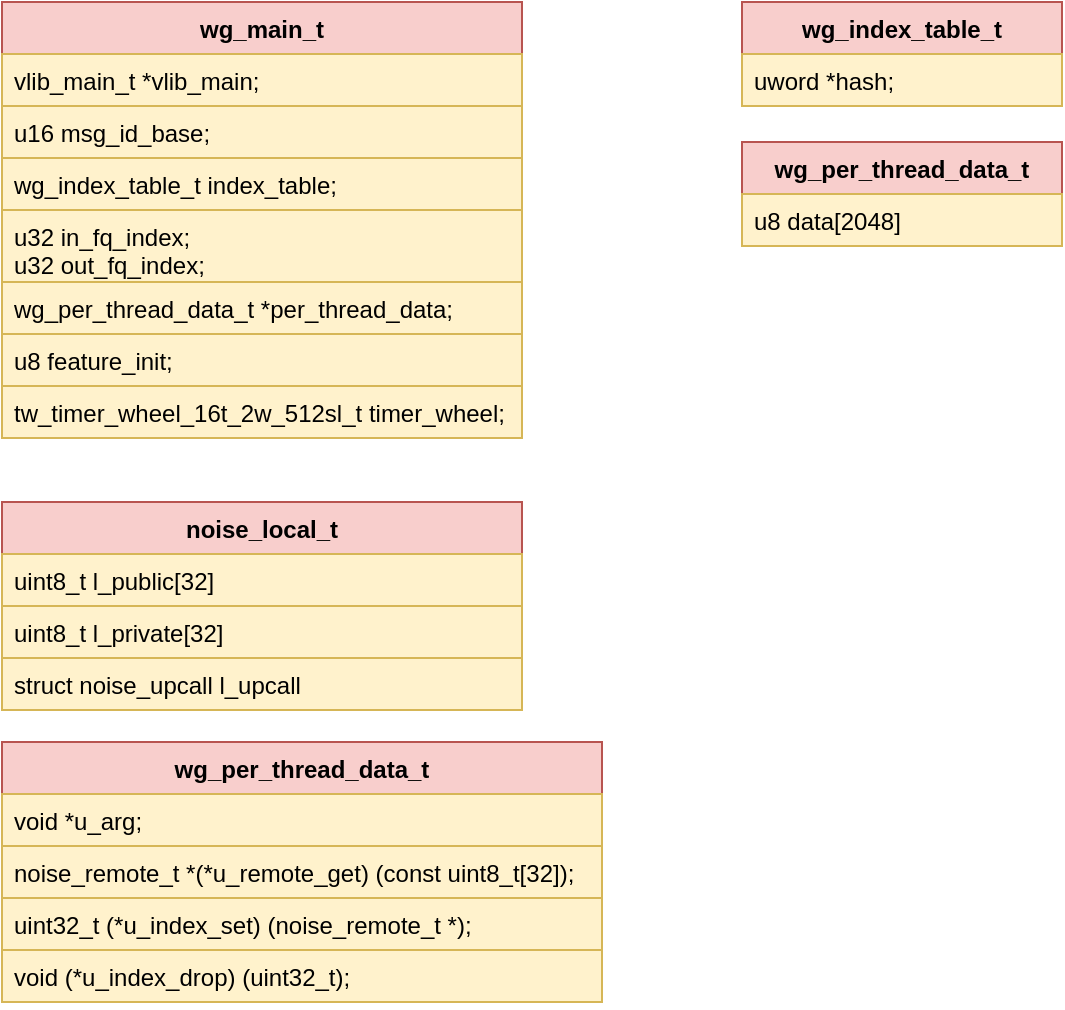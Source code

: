 <mxfile version="15.7.0" type="github">
  <diagram id="7AvQUt7DT94bOIP2M_y_" name="Page-1">
    <mxGraphModel dx="782" dy="436" grid="1" gridSize="10" guides="1" tooltips="1" connect="1" arrows="1" fold="1" page="1" pageScale="1" pageWidth="827" pageHeight="1169" math="0" shadow="0">
      <root>
        <mxCell id="0" />
        <mxCell id="1" parent="0" />
        <mxCell id="nrJYDSRIosnN7z2e5aEC-1" value="wg_main_t" style="swimlane;fontStyle=1;align=center;verticalAlign=top;childLayout=stackLayout;horizontal=1;startSize=26;horizontalStack=0;resizeParent=1;resizeParentMax=0;resizeLast=0;collapsible=1;marginBottom=0;fillColor=#f8cecc;strokeColor=#b85450;" vertex="1" parent="1">
          <mxGeometry x="70" y="150" width="260" height="218" as="geometry" />
        </mxCell>
        <mxCell id="nrJYDSRIosnN7z2e5aEC-2" value="vlib_main_t *vlib_main;" style="text;strokeColor=#d6b656;fillColor=#fff2cc;align=left;verticalAlign=top;spacingLeft=4;spacingRight=4;overflow=hidden;rotatable=0;points=[[0,0.5],[1,0.5]];portConstraint=eastwest;" vertex="1" parent="nrJYDSRIosnN7z2e5aEC-1">
          <mxGeometry y="26" width="260" height="26" as="geometry" />
        </mxCell>
        <mxCell id="nrJYDSRIosnN7z2e5aEC-4" value="u16 msg_id_base;" style="text;strokeColor=#d6b656;fillColor=#fff2cc;align=left;verticalAlign=top;spacingLeft=4;spacingRight=4;overflow=hidden;rotatable=0;points=[[0,0.5],[1,0.5]];portConstraint=eastwest;" vertex="1" parent="nrJYDSRIosnN7z2e5aEC-1">
          <mxGeometry y="52" width="260" height="26" as="geometry" />
        </mxCell>
        <mxCell id="nrJYDSRIosnN7z2e5aEC-5" value="wg_index_table_t index_table;" style="text;strokeColor=#d6b656;fillColor=#fff2cc;align=left;verticalAlign=top;spacingLeft=4;spacingRight=4;overflow=hidden;rotatable=0;points=[[0,0.5],[1,0.5]];portConstraint=eastwest;" vertex="1" parent="nrJYDSRIosnN7z2e5aEC-1">
          <mxGeometry y="78" width="260" height="26" as="geometry" />
        </mxCell>
        <mxCell id="nrJYDSRIosnN7z2e5aEC-6" value="u32 in_fq_index;&#xa;u32 out_fq_index;" style="text;strokeColor=#d6b656;fillColor=#fff2cc;align=left;verticalAlign=top;spacingLeft=4;spacingRight=4;overflow=hidden;rotatable=0;points=[[0,0.5],[1,0.5]];portConstraint=eastwest;" vertex="1" parent="nrJYDSRIosnN7z2e5aEC-1">
          <mxGeometry y="104" width="260" height="36" as="geometry" />
        </mxCell>
        <mxCell id="nrJYDSRIosnN7z2e5aEC-7" value="wg_per_thread_data_t *per_thread_data;" style="text;strokeColor=#d6b656;fillColor=#fff2cc;align=left;verticalAlign=top;spacingLeft=4;spacingRight=4;overflow=hidden;rotatable=0;points=[[0,0.5],[1,0.5]];portConstraint=eastwest;" vertex="1" parent="nrJYDSRIosnN7z2e5aEC-1">
          <mxGeometry y="140" width="260" height="26" as="geometry" />
        </mxCell>
        <mxCell id="nrJYDSRIosnN7z2e5aEC-8" value="u8 feature_init;" style="text;strokeColor=#d6b656;fillColor=#fff2cc;align=left;verticalAlign=top;spacingLeft=4;spacingRight=4;overflow=hidden;rotatable=0;points=[[0,0.5],[1,0.5]];portConstraint=eastwest;" vertex="1" parent="nrJYDSRIosnN7z2e5aEC-1">
          <mxGeometry y="166" width="260" height="26" as="geometry" />
        </mxCell>
        <mxCell id="nrJYDSRIosnN7z2e5aEC-9" value="tw_timer_wheel_16t_2w_512sl_t timer_wheel;" style="text;strokeColor=#d6b656;fillColor=#fff2cc;align=left;verticalAlign=top;spacingLeft=4;spacingRight=4;overflow=hidden;rotatable=0;points=[[0,0.5],[1,0.5]];portConstraint=eastwest;" vertex="1" parent="nrJYDSRIosnN7z2e5aEC-1">
          <mxGeometry y="192" width="260" height="26" as="geometry" />
        </mxCell>
        <mxCell id="nrJYDSRIosnN7z2e5aEC-10" value="wg_index_table_t" style="swimlane;fontStyle=1;align=center;verticalAlign=top;childLayout=stackLayout;horizontal=1;startSize=26;horizontalStack=0;resizeParent=1;resizeParentMax=0;resizeLast=0;collapsible=1;marginBottom=0;fillColor=#f8cecc;strokeColor=#b85450;" vertex="1" parent="1">
          <mxGeometry x="440" y="150" width="160" height="52" as="geometry" />
        </mxCell>
        <mxCell id="nrJYDSRIosnN7z2e5aEC-11" value="uword *hash;" style="text;strokeColor=#d6b656;fillColor=#fff2cc;align=left;verticalAlign=top;spacingLeft=4;spacingRight=4;overflow=hidden;rotatable=0;points=[[0,0.5],[1,0.5]];portConstraint=eastwest;" vertex="1" parent="nrJYDSRIosnN7z2e5aEC-10">
          <mxGeometry y="26" width="160" height="26" as="geometry" />
        </mxCell>
        <mxCell id="nrJYDSRIosnN7z2e5aEC-14" value="wg_per_thread_data_t" style="swimlane;fontStyle=1;align=center;verticalAlign=top;childLayout=stackLayout;horizontal=1;startSize=26;horizontalStack=0;resizeParent=1;resizeParentMax=0;resizeLast=0;collapsible=1;marginBottom=0;fillColor=#f8cecc;strokeColor=#b85450;" vertex="1" parent="1">
          <mxGeometry x="440" y="220" width="160" height="52" as="geometry" />
        </mxCell>
        <mxCell id="nrJYDSRIosnN7z2e5aEC-15" value="u8 data[2048]" style="text;strokeColor=#d6b656;fillColor=#fff2cc;align=left;verticalAlign=top;spacingLeft=4;spacingRight=4;overflow=hidden;rotatable=0;points=[[0,0.5],[1,0.5]];portConstraint=eastwest;" vertex="1" parent="nrJYDSRIosnN7z2e5aEC-14">
          <mxGeometry y="26" width="160" height="26" as="geometry" />
        </mxCell>
        <mxCell id="nrJYDSRIosnN7z2e5aEC-16" value="noise_local_t" style="swimlane;fontStyle=1;align=center;verticalAlign=top;childLayout=stackLayout;horizontal=1;startSize=26;horizontalStack=0;resizeParent=1;resizeParentMax=0;resizeLast=0;collapsible=1;marginBottom=0;fillColor=#f8cecc;strokeColor=#b85450;" vertex="1" parent="1">
          <mxGeometry x="70" y="400" width="260" height="104" as="geometry" />
        </mxCell>
        <mxCell id="nrJYDSRIosnN7z2e5aEC-17" value="uint8_t l_public[32]" style="text;strokeColor=#d6b656;fillColor=#fff2cc;align=left;verticalAlign=top;spacingLeft=4;spacingRight=4;overflow=hidden;rotatable=0;points=[[0,0.5],[1,0.5]];portConstraint=eastwest;" vertex="1" parent="nrJYDSRIosnN7z2e5aEC-16">
          <mxGeometry y="26" width="260" height="26" as="geometry" />
        </mxCell>
        <mxCell id="nrJYDSRIosnN7z2e5aEC-18" value="uint8_t l_private[32]" style="text;strokeColor=#d6b656;fillColor=#fff2cc;align=left;verticalAlign=top;spacingLeft=4;spacingRight=4;overflow=hidden;rotatable=0;points=[[0,0.5],[1,0.5]];portConstraint=eastwest;" vertex="1" parent="nrJYDSRIosnN7z2e5aEC-16">
          <mxGeometry y="52" width="260" height="26" as="geometry" />
        </mxCell>
        <mxCell id="nrJYDSRIosnN7z2e5aEC-19" value="struct noise_upcall l_upcall" style="text;strokeColor=#d6b656;fillColor=#fff2cc;align=left;verticalAlign=top;spacingLeft=4;spacingRight=4;overflow=hidden;rotatable=0;points=[[0,0.5],[1,0.5]];portConstraint=eastwest;" vertex="1" parent="nrJYDSRIosnN7z2e5aEC-16">
          <mxGeometry y="78" width="260" height="26" as="geometry" />
        </mxCell>
        <mxCell id="nrJYDSRIosnN7z2e5aEC-24" value="wg_per_thread_data_t" style="swimlane;fontStyle=1;align=center;verticalAlign=top;childLayout=stackLayout;horizontal=1;startSize=26;horizontalStack=0;resizeParent=1;resizeParentMax=0;resizeLast=0;collapsible=1;marginBottom=0;fillColor=#f8cecc;strokeColor=#b85450;" vertex="1" parent="1">
          <mxGeometry x="70" y="520" width="300" height="130" as="geometry" />
        </mxCell>
        <mxCell id="nrJYDSRIosnN7z2e5aEC-25" value="void *u_arg;" style="text;strokeColor=#d6b656;fillColor=#fff2cc;align=left;verticalAlign=top;spacingLeft=4;spacingRight=4;overflow=hidden;rotatable=0;points=[[0,0.5],[1,0.5]];portConstraint=eastwest;" vertex="1" parent="nrJYDSRIosnN7z2e5aEC-24">
          <mxGeometry y="26" width="300" height="26" as="geometry" />
        </mxCell>
        <mxCell id="nrJYDSRIosnN7z2e5aEC-26" value="noise_remote_t *(*u_remote_get) (const uint8_t[32]);" style="text;strokeColor=#d6b656;fillColor=#fff2cc;align=left;verticalAlign=top;spacingLeft=4;spacingRight=4;overflow=hidden;rotatable=0;points=[[0,0.5],[1,0.5]];portConstraint=eastwest;" vertex="1" parent="nrJYDSRIosnN7z2e5aEC-24">
          <mxGeometry y="52" width="300" height="26" as="geometry" />
        </mxCell>
        <mxCell id="nrJYDSRIosnN7z2e5aEC-27" value="uint32_t (*u_index_set) (noise_remote_t *);" style="text;strokeColor=#d6b656;fillColor=#fff2cc;align=left;verticalAlign=top;spacingLeft=4;spacingRight=4;overflow=hidden;rotatable=0;points=[[0,0.5],[1,0.5]];portConstraint=eastwest;" vertex="1" parent="nrJYDSRIosnN7z2e5aEC-24">
          <mxGeometry y="78" width="300" height="26" as="geometry" />
        </mxCell>
        <mxCell id="nrJYDSRIosnN7z2e5aEC-28" value="void (*u_index_drop) (uint32_t);" style="text;strokeColor=#d6b656;fillColor=#fff2cc;align=left;verticalAlign=top;spacingLeft=4;spacingRight=4;overflow=hidden;rotatable=0;points=[[0,0.5],[1,0.5]];portConstraint=eastwest;" vertex="1" parent="nrJYDSRIosnN7z2e5aEC-24">
          <mxGeometry y="104" width="300" height="26" as="geometry" />
        </mxCell>
      </root>
    </mxGraphModel>
  </diagram>
</mxfile>
